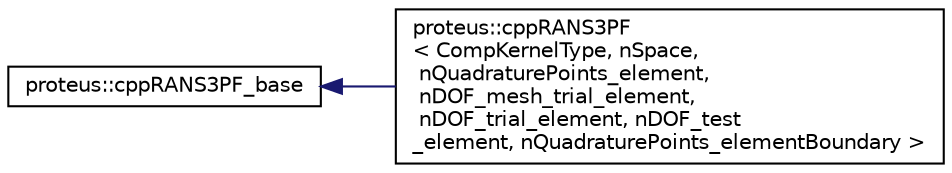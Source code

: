digraph "Graphical Class Hierarchy"
{
 // LATEX_PDF_SIZE
  edge [fontname="Helvetica",fontsize="10",labelfontname="Helvetica",labelfontsize="10"];
  node [fontname="Helvetica",fontsize="10",shape=record];
  rankdir="LR";
  Node0 [label="proteus::cppRANS3PF_base",height=0.2,width=0.4,color="black", fillcolor="white", style="filled",URL="$dc/de2/classproteus_1_1cppRANS3PF__base.html",tooltip=" "];
  Node0 -> Node1 [dir="back",color="midnightblue",fontsize="10",style="solid",fontname="Helvetica"];
  Node1 [label="proteus::cppRANS3PF\l\< CompKernelType, nSpace,\l nQuadraturePoints_element,\l nDOF_mesh_trial_element,\l nDOF_trial_element, nDOF_test\l_element, nQuadraturePoints_elementBoundary \>",height=0.2,width=0.4,color="black", fillcolor="white", style="filled",URL="$d8/ded/classproteus_1_1cppRANS3PF.html",tooltip=" "];
}
